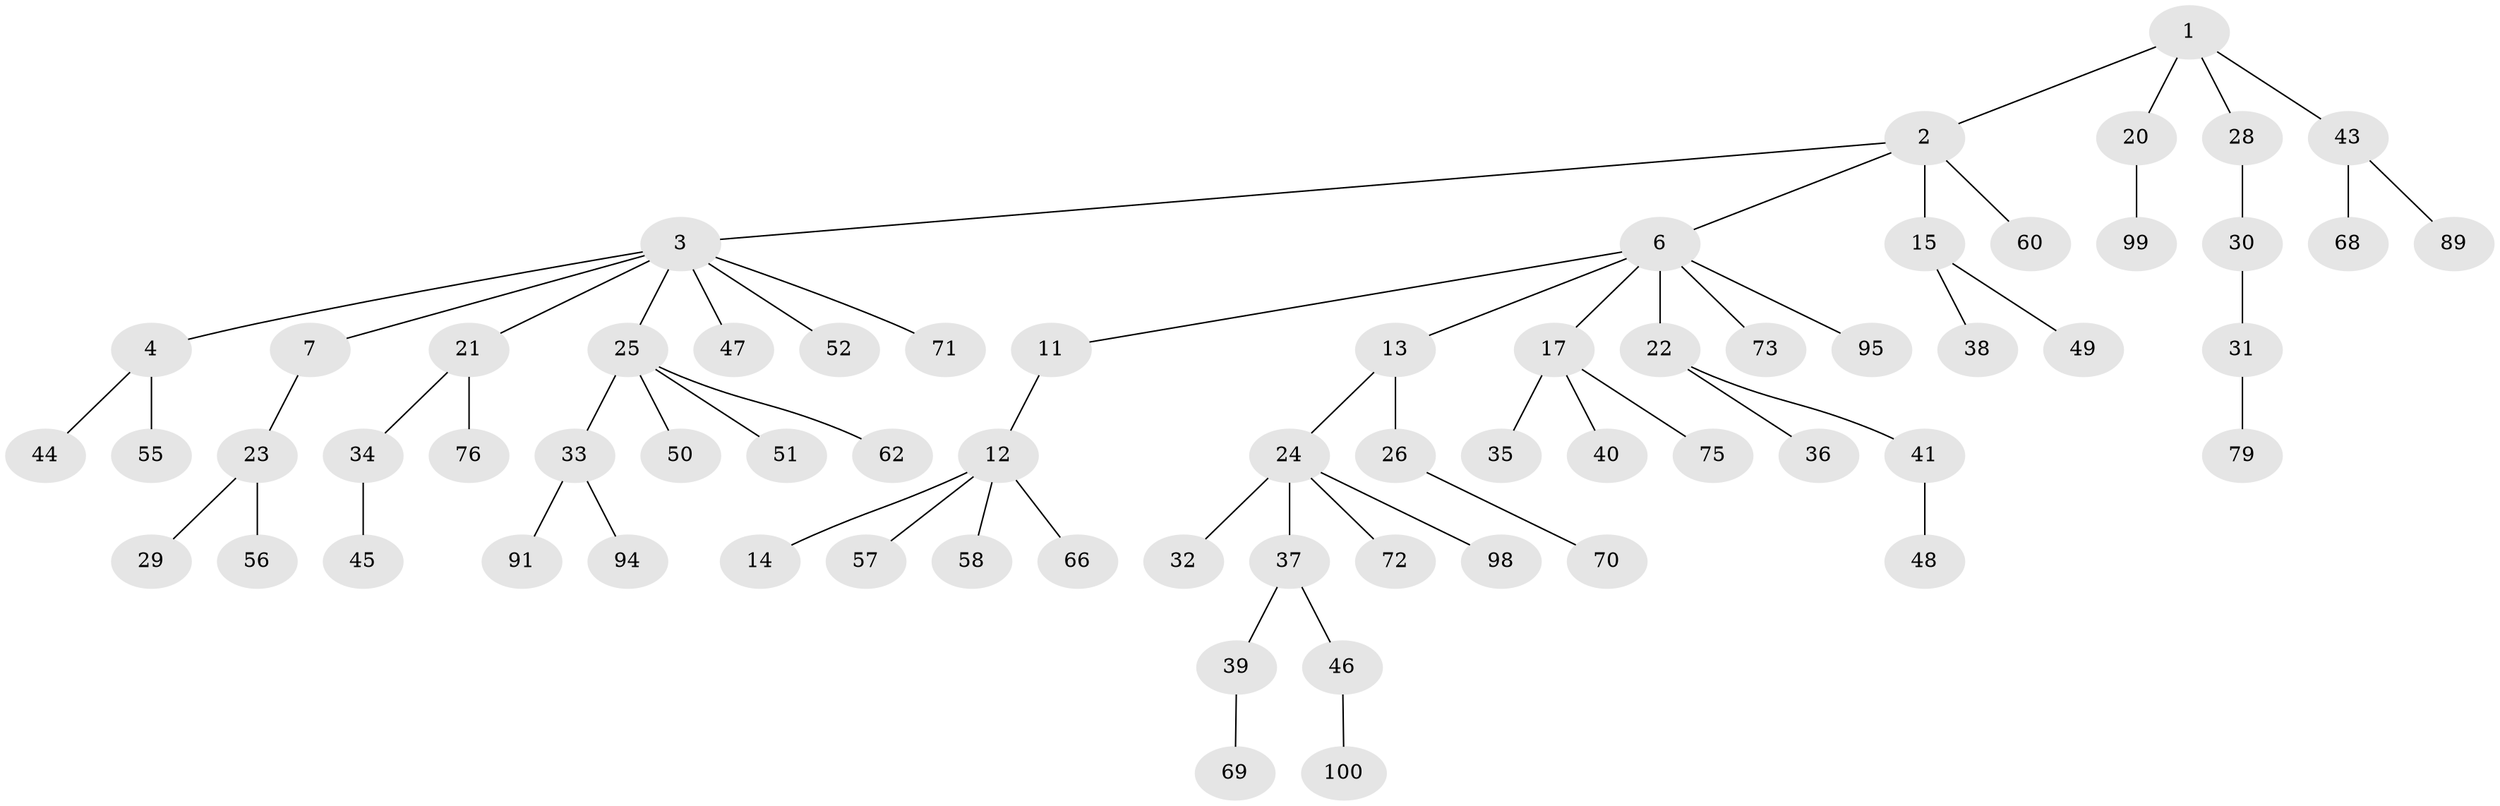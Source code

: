 // original degree distribution, {3: 0.12, 5: 0.06, 2: 0.21, 4: 0.08, 1: 0.52, 6: 0.01}
// Generated by graph-tools (version 1.1) at 2025/38/02/21/25 10:38:55]
// undirected, 66 vertices, 65 edges
graph export_dot {
graph [start="1"]
  node [color=gray90,style=filled];
  1 [super="+9"];
  2 [super="+8"];
  3 [super="+5"];
  4 [super="+18"];
  6 [super="+10"];
  7 [super="+86"];
  11;
  12 [super="+16"];
  13 [super="+96"];
  14;
  15 [super="+19"];
  17 [super="+88"];
  20 [super="+78"];
  21 [super="+42"];
  22 [super="+64"];
  23 [super="+63"];
  24 [super="+74"];
  25 [super="+27"];
  26;
  28 [super="+93"];
  29 [super="+53"];
  30 [super="+67"];
  31 [super="+97"];
  32;
  33 [super="+82"];
  34;
  35 [super="+85"];
  36;
  37 [super="+54"];
  38;
  39;
  40;
  41;
  43 [super="+61"];
  44;
  45;
  46 [super="+92"];
  47;
  48 [super="+90"];
  49;
  50 [super="+83"];
  51 [super="+80"];
  52;
  55;
  56;
  57 [super="+59"];
  58 [super="+87"];
  60 [super="+65"];
  62;
  66;
  68;
  69 [super="+77"];
  70;
  71 [super="+81"];
  72;
  73;
  75;
  76;
  79 [super="+84"];
  89;
  91;
  94;
  95;
  98;
  99;
  100;
  1 -- 2;
  1 -- 28;
  1 -- 43;
  1 -- 20;
  2 -- 3;
  2 -- 6;
  2 -- 60;
  2 -- 15;
  3 -- 4;
  3 -- 21;
  3 -- 47;
  3 -- 52;
  3 -- 7;
  3 -- 71;
  3 -- 25;
  4 -- 44;
  4 -- 55;
  6 -- 11;
  6 -- 17;
  6 -- 95;
  6 -- 73;
  6 -- 13;
  6 -- 22;
  7 -- 23;
  11 -- 12;
  12 -- 14;
  12 -- 58;
  12 -- 66;
  12 -- 57;
  13 -- 24;
  13 -- 26;
  15 -- 38;
  15 -- 49;
  17 -- 35;
  17 -- 40;
  17 -- 75;
  20 -- 99;
  21 -- 34;
  21 -- 76;
  22 -- 36;
  22 -- 41;
  23 -- 29;
  23 -- 56;
  24 -- 32;
  24 -- 37;
  24 -- 72;
  24 -- 98;
  25 -- 50;
  25 -- 51;
  25 -- 62;
  25 -- 33;
  26 -- 70;
  28 -- 30;
  30 -- 31;
  31 -- 79;
  33 -- 91;
  33 -- 94;
  34 -- 45;
  37 -- 39;
  37 -- 46;
  39 -- 69;
  41 -- 48;
  43 -- 89;
  43 -- 68;
  46 -- 100;
}
